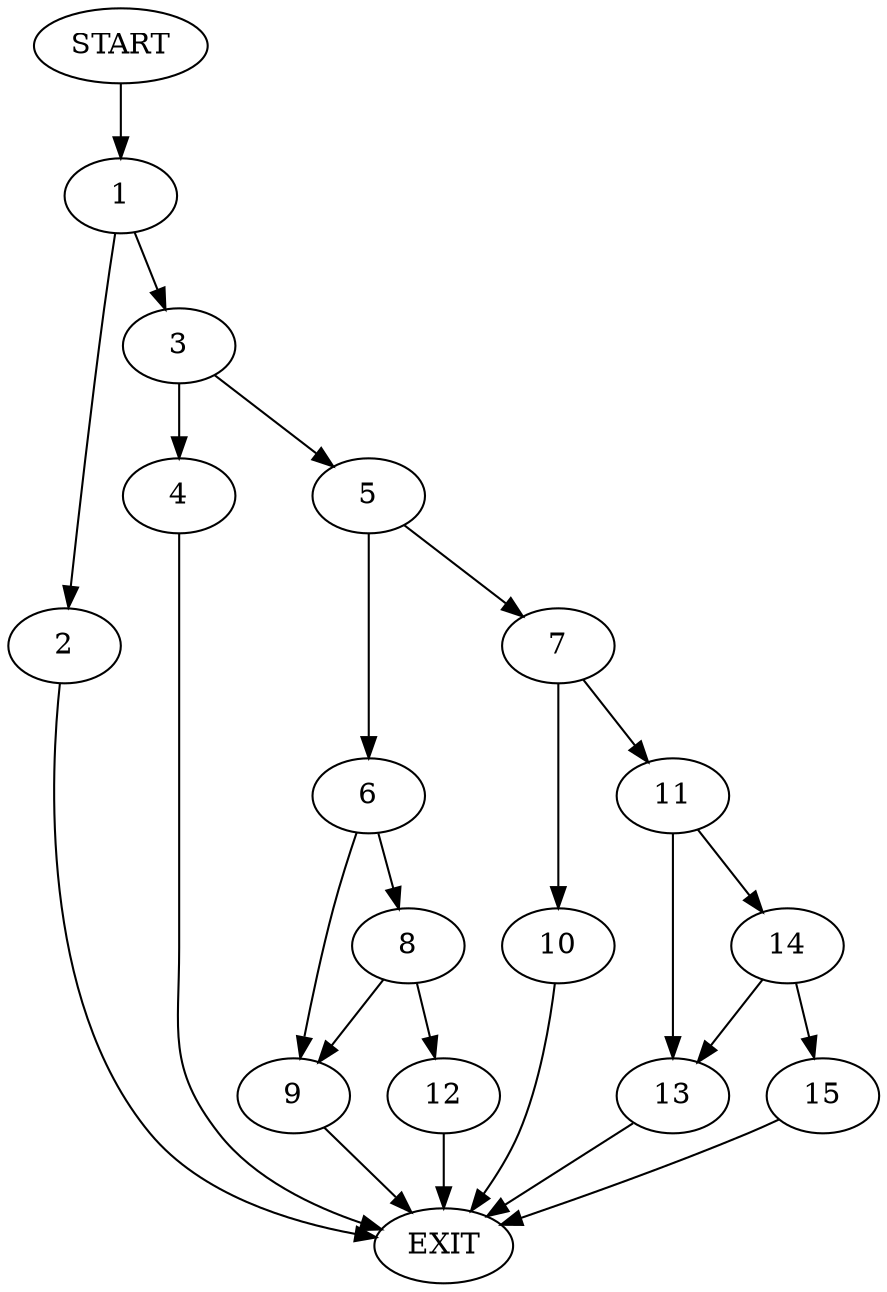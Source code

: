 digraph {
0 [label="START"]
16 [label="EXIT"]
0 -> 1
1 -> 2
1 -> 3
2 -> 16
3 -> 4
3 -> 5
4 -> 16
5 -> 6
5 -> 7
6 -> 8
6 -> 9
7 -> 10
7 -> 11
9 -> 16
8 -> 9
8 -> 12
12 -> 16
10 -> 16
11 -> 13
11 -> 14
13 -> 16
14 -> 15
14 -> 13
15 -> 16
}
